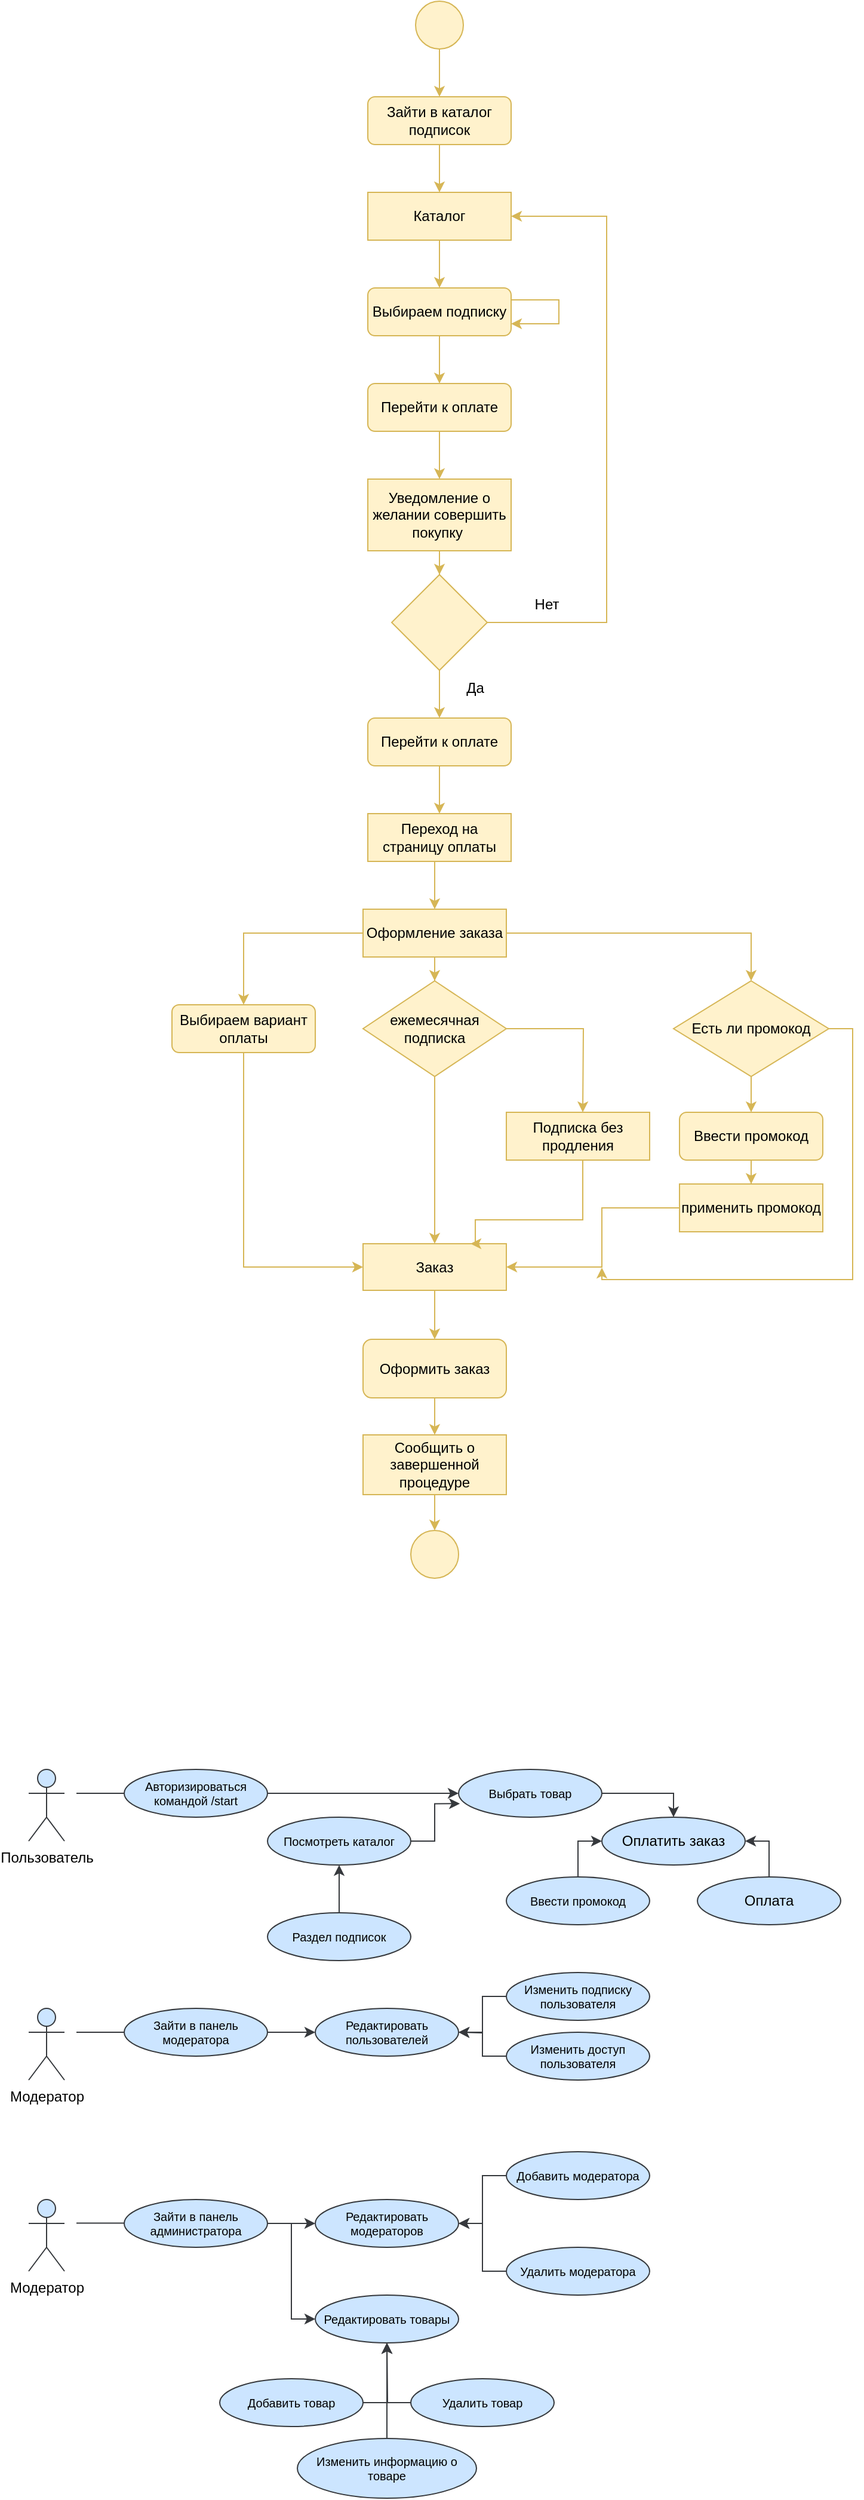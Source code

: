 <mxfile version="21.2.0" type="github">
  <diagram id="C5RBs43oDa-KdzZeNtuy" name="Page-1">
    <mxGraphModel dx="1311" dy="750" grid="1" gridSize="10" guides="1" tooltips="1" connect="1" arrows="1" fold="1" page="1" pageScale="1" pageWidth="827" pageHeight="1169" math="0" shadow="0">
      <root>
        <mxCell id="WIyWlLk6GJQsqaUBKTNV-0" />
        <mxCell id="WIyWlLk6GJQsqaUBKTNV-1" parent="WIyWlLk6GJQsqaUBKTNV-0" />
        <mxCell id="kF7ES35YBefr3OrdqdtW-0" value="" style="ellipse;whiteSpace=wrap;html=1;aspect=fixed;fillColor=#fff2cc;strokeColor=#d6b656;" vertex="1" parent="WIyWlLk6GJQsqaUBKTNV-1">
          <mxGeometry x="404" width="40" height="40" as="geometry" />
        </mxCell>
        <mxCell id="kF7ES35YBefr3OrdqdtW-1" value="" style="endArrow=classic;html=1;rounded=0;exitX=0.5;exitY=1;exitDx=0;exitDy=0;fillColor=#fff2cc;strokeColor=#d6b656;" edge="1" parent="WIyWlLk6GJQsqaUBKTNV-1" source="kF7ES35YBefr3OrdqdtW-0" target="kF7ES35YBefr3OrdqdtW-2">
          <mxGeometry width="50" height="50" relative="1" as="geometry">
            <mxPoint x="374" y="190" as="sourcePoint" />
            <mxPoint x="424" y="80" as="targetPoint" />
          </mxGeometry>
        </mxCell>
        <mxCell id="kF7ES35YBefr3OrdqdtW-5" style="edgeStyle=orthogonalEdgeStyle;rounded=0;orthogonalLoop=1;jettySize=auto;html=1;entryX=0.5;entryY=0;entryDx=0;entryDy=0;fillColor=#fff2cc;strokeColor=#d6b656;" edge="1" parent="WIyWlLk6GJQsqaUBKTNV-1" source="kF7ES35YBefr3OrdqdtW-2" target="kF7ES35YBefr3OrdqdtW-3">
          <mxGeometry relative="1" as="geometry" />
        </mxCell>
        <mxCell id="kF7ES35YBefr3OrdqdtW-2" value="Зайти в каталог подписок" style="rounded=1;whiteSpace=wrap;html=1;fillColor=#fff2cc;strokeColor=#d6b656;" vertex="1" parent="WIyWlLk6GJQsqaUBKTNV-1">
          <mxGeometry x="364" y="80" width="120" height="40" as="geometry" />
        </mxCell>
        <mxCell id="kF7ES35YBefr3OrdqdtW-3" value="Каталог" style="rounded=0;whiteSpace=wrap;html=1;fillColor=#fff2cc;strokeColor=#d6b656;" vertex="1" parent="WIyWlLk6GJQsqaUBKTNV-1">
          <mxGeometry x="364" y="160" width="120" height="40" as="geometry" />
        </mxCell>
        <mxCell id="kF7ES35YBefr3OrdqdtW-6" value="" style="endArrow=classic;html=1;rounded=0;exitX=0.5;exitY=1;exitDx=0;exitDy=0;fillColor=#fff2cc;strokeColor=#d6b656;" edge="1" parent="WIyWlLk6GJQsqaUBKTNV-1" source="kF7ES35YBefr3OrdqdtW-3">
          <mxGeometry width="50" height="50" relative="1" as="geometry">
            <mxPoint x="314" y="310" as="sourcePoint" />
            <mxPoint x="424" y="240" as="targetPoint" />
          </mxGeometry>
        </mxCell>
        <mxCell id="kF7ES35YBefr3OrdqdtW-7" value="Выбираем подписку" style="rounded=1;whiteSpace=wrap;html=1;fillColor=#fff2cc;strokeColor=#d6b656;" vertex="1" parent="WIyWlLk6GJQsqaUBKTNV-1">
          <mxGeometry x="364" y="240" width="120" height="40" as="geometry" />
        </mxCell>
        <mxCell id="kF7ES35YBefr3OrdqdtW-8" value="" style="endArrow=classic;html=1;rounded=0;exitX=1;exitY=0.25;exitDx=0;exitDy=0;entryX=1;entryY=0.75;entryDx=0;entryDy=0;fillColor=#fff2cc;strokeColor=#d6b656;" edge="1" parent="WIyWlLk6GJQsqaUBKTNV-1" source="kF7ES35YBefr3OrdqdtW-7" target="kF7ES35YBefr3OrdqdtW-7">
          <mxGeometry width="50" height="50" relative="1" as="geometry">
            <mxPoint x="314" y="310" as="sourcePoint" />
            <mxPoint x="364" y="260" as="targetPoint" />
            <Array as="points">
              <mxPoint x="524" y="250" />
              <mxPoint x="524" y="260" />
              <mxPoint x="524" y="270" />
            </Array>
          </mxGeometry>
        </mxCell>
        <mxCell id="kF7ES35YBefr3OrdqdtW-9" value="" style="endArrow=classic;html=1;rounded=0;exitX=0.5;exitY=1;exitDx=0;exitDy=0;fillColor=#fff2cc;strokeColor=#d6b656;" edge="1" parent="WIyWlLk6GJQsqaUBKTNV-1" source="kF7ES35YBefr3OrdqdtW-7">
          <mxGeometry width="50" height="50" relative="1" as="geometry">
            <mxPoint x="314" y="310" as="sourcePoint" />
            <mxPoint x="424" y="320" as="targetPoint" />
          </mxGeometry>
        </mxCell>
        <mxCell id="kF7ES35YBefr3OrdqdtW-12" style="edgeStyle=orthogonalEdgeStyle;rounded=0;orthogonalLoop=1;jettySize=auto;html=1;entryX=0.5;entryY=0;entryDx=0;entryDy=0;fillColor=#fff2cc;strokeColor=#d6b656;" edge="1" parent="WIyWlLk6GJQsqaUBKTNV-1" source="kF7ES35YBefr3OrdqdtW-10" target="kF7ES35YBefr3OrdqdtW-11">
          <mxGeometry relative="1" as="geometry" />
        </mxCell>
        <mxCell id="kF7ES35YBefr3OrdqdtW-10" value="Перейти к оплате" style="rounded=1;whiteSpace=wrap;html=1;fillColor=#fff2cc;strokeColor=#d6b656;" vertex="1" parent="WIyWlLk6GJQsqaUBKTNV-1">
          <mxGeometry x="364" y="320" width="120" height="40" as="geometry" />
        </mxCell>
        <mxCell id="kF7ES35YBefr3OrdqdtW-14" style="edgeStyle=orthogonalEdgeStyle;rounded=0;orthogonalLoop=1;jettySize=auto;html=1;entryX=0.5;entryY=0;entryDx=0;entryDy=0;fillColor=#fff2cc;strokeColor=#d6b656;" edge="1" parent="WIyWlLk6GJQsqaUBKTNV-1" source="kF7ES35YBefr3OrdqdtW-11" target="kF7ES35YBefr3OrdqdtW-13">
          <mxGeometry relative="1" as="geometry" />
        </mxCell>
        <mxCell id="kF7ES35YBefr3OrdqdtW-11" value="Уведомление о желании совершить покупку&amp;nbsp;" style="rounded=0;whiteSpace=wrap;html=1;fillColor=#fff2cc;strokeColor=#d6b656;" vertex="1" parent="WIyWlLk6GJQsqaUBKTNV-1">
          <mxGeometry x="364" y="400" width="120" height="60" as="geometry" />
        </mxCell>
        <mxCell id="kF7ES35YBefr3OrdqdtW-15" style="edgeStyle=orthogonalEdgeStyle;rounded=0;orthogonalLoop=1;jettySize=auto;html=1;entryX=1;entryY=0.5;entryDx=0;entryDy=0;fillColor=#fff2cc;strokeColor=#d6b656;" edge="1" parent="WIyWlLk6GJQsqaUBKTNV-1" source="kF7ES35YBefr3OrdqdtW-13" target="kF7ES35YBefr3OrdqdtW-3">
          <mxGeometry relative="1" as="geometry">
            <Array as="points">
              <mxPoint x="564" y="520" />
              <mxPoint x="564" y="180" />
            </Array>
          </mxGeometry>
        </mxCell>
        <mxCell id="kF7ES35YBefr3OrdqdtW-18" style="edgeStyle=orthogonalEdgeStyle;rounded=0;orthogonalLoop=1;jettySize=auto;html=1;entryX=0.5;entryY=0;entryDx=0;entryDy=0;fillColor=#fff2cc;strokeColor=#d6b656;" edge="1" parent="WIyWlLk6GJQsqaUBKTNV-1" source="kF7ES35YBefr3OrdqdtW-13" target="kF7ES35YBefr3OrdqdtW-17">
          <mxGeometry relative="1" as="geometry" />
        </mxCell>
        <mxCell id="kF7ES35YBefr3OrdqdtW-13" value="" style="rhombus;whiteSpace=wrap;html=1;fillColor=#fff2cc;strokeColor=#d6b656;" vertex="1" parent="WIyWlLk6GJQsqaUBKTNV-1">
          <mxGeometry x="384" y="480" width="80" height="80" as="geometry" />
        </mxCell>
        <mxCell id="kF7ES35YBefr3OrdqdtW-16" value="Нет" style="text;html=1;align=center;verticalAlign=middle;whiteSpace=wrap;rounded=0;" vertex="1" parent="WIyWlLk6GJQsqaUBKTNV-1">
          <mxGeometry x="484" y="490" width="60" height="30" as="geometry" />
        </mxCell>
        <mxCell id="kF7ES35YBefr3OrdqdtW-21" style="edgeStyle=orthogonalEdgeStyle;rounded=0;orthogonalLoop=1;jettySize=auto;html=1;entryX=0.5;entryY=0;entryDx=0;entryDy=0;fillColor=#fff2cc;strokeColor=#d6b656;" edge="1" parent="WIyWlLk6GJQsqaUBKTNV-1" source="kF7ES35YBefr3OrdqdtW-17" target="kF7ES35YBefr3OrdqdtW-20">
          <mxGeometry relative="1" as="geometry" />
        </mxCell>
        <mxCell id="kF7ES35YBefr3OrdqdtW-17" value="Перейти к оплате" style="rounded=1;whiteSpace=wrap;html=1;fillColor=#fff2cc;strokeColor=#d6b656;" vertex="1" parent="WIyWlLk6GJQsqaUBKTNV-1">
          <mxGeometry x="364" y="600" width="120" height="40" as="geometry" />
        </mxCell>
        <mxCell id="kF7ES35YBefr3OrdqdtW-19" value="Да" style="text;html=1;align=center;verticalAlign=middle;whiteSpace=wrap;rounded=0;" vertex="1" parent="WIyWlLk6GJQsqaUBKTNV-1">
          <mxGeometry x="424" y="560" width="60" height="30" as="geometry" />
        </mxCell>
        <mxCell id="kF7ES35YBefr3OrdqdtW-23" style="edgeStyle=orthogonalEdgeStyle;rounded=0;orthogonalLoop=1;jettySize=auto;html=1;entryX=0.5;entryY=0;entryDx=0;entryDy=0;fillColor=#fff2cc;strokeColor=#d6b656;" edge="1" parent="WIyWlLk6GJQsqaUBKTNV-1" source="kF7ES35YBefr3OrdqdtW-20" target="kF7ES35YBefr3OrdqdtW-22">
          <mxGeometry relative="1" as="geometry">
            <Array as="points">
              <mxPoint x="420" y="740" />
              <mxPoint x="420" y="740" />
            </Array>
          </mxGeometry>
        </mxCell>
        <mxCell id="kF7ES35YBefr3OrdqdtW-20" value="Переход на страницу оплаты" style="rounded=0;whiteSpace=wrap;html=1;fillColor=#fff2cc;strokeColor=#d6b656;" vertex="1" parent="WIyWlLk6GJQsqaUBKTNV-1">
          <mxGeometry x="364" y="680" width="120" height="40" as="geometry" />
        </mxCell>
        <mxCell id="kF7ES35YBefr3OrdqdtW-25" style="edgeStyle=orthogonalEdgeStyle;rounded=0;orthogonalLoop=1;jettySize=auto;html=1;entryX=0.5;entryY=0;entryDx=0;entryDy=0;fillColor=#fff2cc;strokeColor=#d6b656;" edge="1" parent="WIyWlLk6GJQsqaUBKTNV-1" source="kF7ES35YBefr3OrdqdtW-22" target="kF7ES35YBefr3OrdqdtW-24">
          <mxGeometry relative="1" as="geometry" />
        </mxCell>
        <mxCell id="kF7ES35YBefr3OrdqdtW-27" style="edgeStyle=orthogonalEdgeStyle;rounded=0;orthogonalLoop=1;jettySize=auto;html=1;entryX=0.5;entryY=0;entryDx=0;entryDy=0;fillColor=#fff2cc;strokeColor=#d6b656;" edge="1" parent="WIyWlLk6GJQsqaUBKTNV-1" source="kF7ES35YBefr3OrdqdtW-22" target="kF7ES35YBefr3OrdqdtW-26">
          <mxGeometry relative="1" as="geometry" />
        </mxCell>
        <mxCell id="kF7ES35YBefr3OrdqdtW-44" style="edgeStyle=orthogonalEdgeStyle;rounded=0;orthogonalLoop=1;jettySize=auto;html=1;entryX=0.5;entryY=0;entryDx=0;entryDy=0;fillColor=#fff2cc;strokeColor=#d6b656;" edge="1" parent="WIyWlLk6GJQsqaUBKTNV-1" source="kF7ES35YBefr3OrdqdtW-22" target="kF7ES35YBefr3OrdqdtW-42">
          <mxGeometry relative="1" as="geometry" />
        </mxCell>
        <mxCell id="kF7ES35YBefr3OrdqdtW-22" value="Оформление заказа" style="rounded=0;whiteSpace=wrap;html=1;fillColor=#fff2cc;strokeColor=#d6b656;" vertex="1" parent="WIyWlLk6GJQsqaUBKTNV-1">
          <mxGeometry x="360" y="760" width="120" height="40" as="geometry" />
        </mxCell>
        <mxCell id="kF7ES35YBefr3OrdqdtW-51" style="edgeStyle=orthogonalEdgeStyle;rounded=0;orthogonalLoop=1;jettySize=auto;html=1;entryX=0;entryY=0.5;entryDx=0;entryDy=0;fillColor=#fff2cc;strokeColor=#d6b656;" edge="1" parent="WIyWlLk6GJQsqaUBKTNV-1" source="kF7ES35YBefr3OrdqdtW-24" target="kF7ES35YBefr3OrdqdtW-30">
          <mxGeometry relative="1" as="geometry">
            <Array as="points">
              <mxPoint x="260" y="1060" />
            </Array>
          </mxGeometry>
        </mxCell>
        <mxCell id="kF7ES35YBefr3OrdqdtW-24" value="Выбираем вариант оплаты" style="rounded=1;whiteSpace=wrap;html=1;fillColor=#fff2cc;strokeColor=#d6b656;" vertex="1" parent="WIyWlLk6GJQsqaUBKTNV-1">
          <mxGeometry x="200" y="840" width="120" height="40" as="geometry" />
        </mxCell>
        <mxCell id="kF7ES35YBefr3OrdqdtW-31" style="edgeStyle=orthogonalEdgeStyle;rounded=0;orthogonalLoop=1;jettySize=auto;html=1;entryX=0.5;entryY=0;entryDx=0;entryDy=0;fillColor=#fff2cc;strokeColor=#d6b656;" edge="1" parent="WIyWlLk6GJQsqaUBKTNV-1" source="kF7ES35YBefr3OrdqdtW-26" target="kF7ES35YBefr3OrdqdtW-30">
          <mxGeometry relative="1" as="geometry" />
        </mxCell>
        <mxCell id="kF7ES35YBefr3OrdqdtW-36" style="edgeStyle=orthogonalEdgeStyle;rounded=0;orthogonalLoop=1;jettySize=auto;html=1;fillColor=#fff2cc;strokeColor=#d6b656;" edge="1" parent="WIyWlLk6GJQsqaUBKTNV-1" source="kF7ES35YBefr3OrdqdtW-26">
          <mxGeometry relative="1" as="geometry">
            <mxPoint x="544" y="930" as="targetPoint" />
          </mxGeometry>
        </mxCell>
        <mxCell id="kF7ES35YBefr3OrdqdtW-26" value="ежемесячная подписка" style="rhombus;whiteSpace=wrap;html=1;fillColor=#fff2cc;strokeColor=#d6b656;" vertex="1" parent="WIyWlLk6GJQsqaUBKTNV-1">
          <mxGeometry x="360" y="820" width="120" height="80" as="geometry" />
        </mxCell>
        <mxCell id="kF7ES35YBefr3OrdqdtW-60" style="edgeStyle=orthogonalEdgeStyle;rounded=0;orthogonalLoop=1;jettySize=auto;html=1;fillColor=#fff2cc;strokeColor=#d6b656;" edge="1" parent="WIyWlLk6GJQsqaUBKTNV-1" source="kF7ES35YBefr3OrdqdtW-30" target="kF7ES35YBefr3OrdqdtW-55">
          <mxGeometry relative="1" as="geometry" />
        </mxCell>
        <mxCell id="kF7ES35YBefr3OrdqdtW-30" value="Заказ" style="rounded=0;whiteSpace=wrap;html=1;fillColor=#fff2cc;strokeColor=#d6b656;" vertex="1" parent="WIyWlLk6GJQsqaUBKTNV-1">
          <mxGeometry x="360" y="1040" width="120" height="39" as="geometry" />
        </mxCell>
        <mxCell id="kF7ES35YBefr3OrdqdtW-40" style="edgeStyle=orthogonalEdgeStyle;rounded=0;orthogonalLoop=1;jettySize=auto;html=1;entryX=0.75;entryY=0;entryDx=0;entryDy=0;fillColor=#fff2cc;strokeColor=#d6b656;" edge="1" parent="WIyWlLk6GJQsqaUBKTNV-1" source="kF7ES35YBefr3OrdqdtW-32" target="kF7ES35YBefr3OrdqdtW-30">
          <mxGeometry relative="1" as="geometry">
            <Array as="points">
              <mxPoint x="544" y="1020" />
              <mxPoint x="454" y="1020" />
            </Array>
          </mxGeometry>
        </mxCell>
        <mxCell id="kF7ES35YBefr3OrdqdtW-32" value="Подписка без продления" style="rounded=0;whiteSpace=wrap;html=1;fillColor=#fff2cc;strokeColor=#d6b656;" vertex="1" parent="WIyWlLk6GJQsqaUBKTNV-1">
          <mxGeometry x="480" y="930" width="120" height="40" as="geometry" />
        </mxCell>
        <mxCell id="kF7ES35YBefr3OrdqdtW-47" style="edgeStyle=orthogonalEdgeStyle;rounded=0;orthogonalLoop=1;jettySize=auto;html=1;entryX=0.5;entryY=0;entryDx=0;entryDy=0;fillColor=#fff2cc;strokeColor=#d6b656;" edge="1" parent="WIyWlLk6GJQsqaUBKTNV-1" source="kF7ES35YBefr3OrdqdtW-42" target="kF7ES35YBefr3OrdqdtW-45">
          <mxGeometry relative="1" as="geometry" />
        </mxCell>
        <mxCell id="kF7ES35YBefr3OrdqdtW-50" style="edgeStyle=orthogonalEdgeStyle;rounded=0;orthogonalLoop=1;jettySize=auto;html=1;fillColor=#fff2cc;strokeColor=#d6b656;" edge="1" parent="WIyWlLk6GJQsqaUBKTNV-1" source="kF7ES35YBefr3OrdqdtW-42">
          <mxGeometry relative="1" as="geometry">
            <mxPoint x="560" y="1060" as="targetPoint" />
            <Array as="points">
              <mxPoint x="770" y="860" />
              <mxPoint x="770" y="1070" />
              <mxPoint x="560" y="1070" />
            </Array>
          </mxGeometry>
        </mxCell>
        <mxCell id="kF7ES35YBefr3OrdqdtW-42" value="Есть ли промокод" style="rhombus;whiteSpace=wrap;html=1;fillColor=#fff2cc;strokeColor=#d6b656;" vertex="1" parent="WIyWlLk6GJQsqaUBKTNV-1">
          <mxGeometry x="620" y="820" width="130" height="80" as="geometry" />
        </mxCell>
        <mxCell id="kF7ES35YBefr3OrdqdtW-48" style="edgeStyle=orthogonalEdgeStyle;rounded=0;orthogonalLoop=1;jettySize=auto;html=1;fillColor=#fff2cc;strokeColor=#d6b656;" edge="1" parent="WIyWlLk6GJQsqaUBKTNV-1" source="kF7ES35YBefr3OrdqdtW-45" target="kF7ES35YBefr3OrdqdtW-46">
          <mxGeometry relative="1" as="geometry" />
        </mxCell>
        <mxCell id="kF7ES35YBefr3OrdqdtW-45" value="Ввести промокод" style="rounded=1;whiteSpace=wrap;html=1;fillColor=#fff2cc;strokeColor=#d6b656;" vertex="1" parent="WIyWlLk6GJQsqaUBKTNV-1">
          <mxGeometry x="625" y="930" width="120" height="40" as="geometry" />
        </mxCell>
        <mxCell id="kF7ES35YBefr3OrdqdtW-49" style="edgeStyle=orthogonalEdgeStyle;rounded=0;orthogonalLoop=1;jettySize=auto;html=1;entryX=1;entryY=0.5;entryDx=0;entryDy=0;fillColor=#fff2cc;strokeColor=#d6b656;" edge="1" parent="WIyWlLk6GJQsqaUBKTNV-1" source="kF7ES35YBefr3OrdqdtW-46" target="kF7ES35YBefr3OrdqdtW-30">
          <mxGeometry relative="1" as="geometry">
            <Array as="points">
              <mxPoint x="560" y="1010" />
              <mxPoint x="560" y="1059" />
            </Array>
          </mxGeometry>
        </mxCell>
        <mxCell id="kF7ES35YBefr3OrdqdtW-46" value="применить промокод" style="rounded=0;whiteSpace=wrap;html=1;fillColor=#fff2cc;strokeColor=#d6b656;" vertex="1" parent="WIyWlLk6GJQsqaUBKTNV-1">
          <mxGeometry x="625" y="990" width="120" height="40" as="geometry" />
        </mxCell>
        <mxCell id="kF7ES35YBefr3OrdqdtW-59" style="edgeStyle=orthogonalEdgeStyle;rounded=0;orthogonalLoop=1;jettySize=auto;html=1;entryX=0.5;entryY=0;entryDx=0;entryDy=0;fillColor=#fff2cc;strokeColor=#d6b656;" edge="1" parent="WIyWlLk6GJQsqaUBKTNV-1" source="kF7ES35YBefr3OrdqdtW-55" target="kF7ES35YBefr3OrdqdtW-57">
          <mxGeometry relative="1" as="geometry" />
        </mxCell>
        <mxCell id="kF7ES35YBefr3OrdqdtW-55" value="Оформить заказ" style="rounded=1;whiteSpace=wrap;html=1;fillColor=#fff2cc;strokeColor=#d6b656;" vertex="1" parent="WIyWlLk6GJQsqaUBKTNV-1">
          <mxGeometry x="360" y="1120" width="120" height="49" as="geometry" />
        </mxCell>
        <mxCell id="kF7ES35YBefr3OrdqdtW-62" style="edgeStyle=orthogonalEdgeStyle;rounded=0;orthogonalLoop=1;jettySize=auto;html=1;entryX=0.5;entryY=0;entryDx=0;entryDy=0;fillColor=#fff2cc;strokeColor=#d6b656;" edge="1" parent="WIyWlLk6GJQsqaUBKTNV-1" source="kF7ES35YBefr3OrdqdtW-57" target="kF7ES35YBefr3OrdqdtW-61">
          <mxGeometry relative="1" as="geometry" />
        </mxCell>
        <mxCell id="kF7ES35YBefr3OrdqdtW-57" value="Сообщить о завершенной процедуре" style="rounded=0;whiteSpace=wrap;html=1;fillColor=#fff2cc;strokeColor=#d6b656;" vertex="1" parent="WIyWlLk6GJQsqaUBKTNV-1">
          <mxGeometry x="360" y="1200" width="120" height="50" as="geometry" />
        </mxCell>
        <mxCell id="kF7ES35YBefr3OrdqdtW-61" value="" style="ellipse;whiteSpace=wrap;html=1;aspect=fixed;fillColor=#fff2cc;strokeColor=#d6b656;" vertex="1" parent="WIyWlLk6GJQsqaUBKTNV-1">
          <mxGeometry x="400" y="1280" width="40" height="40" as="geometry" />
        </mxCell>
        <mxCell id="kF7ES35YBefr3OrdqdtW-65" value="Пользователь" style="shape=umlActor;verticalLabelPosition=bottom;verticalAlign=top;html=1;outlineConnect=0;fillColor=#cce5ff;strokeColor=#36393d;" vertex="1" parent="WIyWlLk6GJQsqaUBKTNV-1">
          <mxGeometry x="80" y="1480" width="30" height="60" as="geometry" />
        </mxCell>
        <mxCell id="kF7ES35YBefr3OrdqdtW-79" style="edgeStyle=orthogonalEdgeStyle;rounded=0;orthogonalLoop=1;jettySize=auto;html=1;entryX=0;entryY=0.5;entryDx=0;entryDy=0;fillColor=#cce5ff;strokeColor=#36393d;" edge="1" parent="WIyWlLk6GJQsqaUBKTNV-1" source="kF7ES35YBefr3OrdqdtW-68" target="kF7ES35YBefr3OrdqdtW-71">
          <mxGeometry relative="1" as="geometry" />
        </mxCell>
        <mxCell id="kF7ES35YBefr3OrdqdtW-68" value="Авторизироваться командой /start" style="ellipse;whiteSpace=wrap;html=1;fontSize=10;fillColor=#cce5ff;strokeColor=#36393d;" vertex="1" parent="WIyWlLk6GJQsqaUBKTNV-1">
          <mxGeometry x="160" y="1480" width="120" height="40" as="geometry" />
        </mxCell>
        <mxCell id="kF7ES35YBefr3OrdqdtW-80" style="edgeStyle=orthogonalEdgeStyle;rounded=0;orthogonalLoop=1;jettySize=auto;html=1;entryX=0.009;entryY=0.717;entryDx=0;entryDy=0;entryPerimeter=0;fillColor=#cce5ff;strokeColor=#36393d;" edge="1" parent="WIyWlLk6GJQsqaUBKTNV-1" source="kF7ES35YBefr3OrdqdtW-69" target="kF7ES35YBefr3OrdqdtW-71">
          <mxGeometry relative="1" as="geometry" />
        </mxCell>
        <mxCell id="kF7ES35YBefr3OrdqdtW-69" value="Посмотреть каталог" style="ellipse;whiteSpace=wrap;html=1;fontSize=10;fillColor=#cce5ff;strokeColor=#36393d;" vertex="1" parent="WIyWlLk6GJQsqaUBKTNV-1">
          <mxGeometry x="280" y="1520" width="120" height="40" as="geometry" />
        </mxCell>
        <mxCell id="kF7ES35YBefr3OrdqdtW-70" value="" style="endArrow=none;html=1;rounded=0;exitX=0;exitY=0.5;exitDx=0;exitDy=0;fillColor=#cce5ff;strokeColor=#36393d;" edge="1" parent="WIyWlLk6GJQsqaUBKTNV-1" source="kF7ES35YBefr3OrdqdtW-68">
          <mxGeometry width="50" height="50" relative="1" as="geometry">
            <mxPoint x="380" y="1540" as="sourcePoint" />
            <mxPoint x="120" y="1500" as="targetPoint" />
          </mxGeometry>
        </mxCell>
        <mxCell id="kF7ES35YBefr3OrdqdtW-75" style="edgeStyle=orthogonalEdgeStyle;rounded=0;orthogonalLoop=1;jettySize=auto;html=1;entryX=0.5;entryY=0;entryDx=0;entryDy=0;fillColor=#cce5ff;strokeColor=#36393d;" edge="1" parent="WIyWlLk6GJQsqaUBKTNV-1" source="kF7ES35YBefr3OrdqdtW-71" target="kF7ES35YBefr3OrdqdtW-72">
          <mxGeometry relative="1" as="geometry">
            <mxPoint x="620" y="1510" as="targetPoint" />
            <Array as="points">
              <mxPoint x="620" y="1500" />
            </Array>
          </mxGeometry>
        </mxCell>
        <mxCell id="kF7ES35YBefr3OrdqdtW-71" value="Выбрать товар" style="ellipse;whiteSpace=wrap;html=1;fontSize=10;fillColor=#cce5ff;strokeColor=#36393d;" vertex="1" parent="WIyWlLk6GJQsqaUBKTNV-1">
          <mxGeometry x="440" y="1480" width="120" height="40" as="geometry" />
        </mxCell>
        <mxCell id="kF7ES35YBefr3OrdqdtW-72" value="Оплатить заказ" style="ellipse;whiteSpace=wrap;html=1;fillColor=#cce5ff;strokeColor=#36393d;" vertex="1" parent="WIyWlLk6GJQsqaUBKTNV-1">
          <mxGeometry x="560" y="1520" width="120" height="40" as="geometry" />
        </mxCell>
        <mxCell id="kF7ES35YBefr3OrdqdtW-74" style="edgeStyle=orthogonalEdgeStyle;rounded=0;orthogonalLoop=1;jettySize=auto;html=1;entryX=0;entryY=0.5;entryDx=0;entryDy=0;fillColor=#cce5ff;strokeColor=#36393d;" edge="1" parent="WIyWlLk6GJQsqaUBKTNV-1" source="kF7ES35YBefr3OrdqdtW-73" target="kF7ES35YBefr3OrdqdtW-72">
          <mxGeometry relative="1" as="geometry">
            <mxPoint x="540" y="1540" as="targetPoint" />
          </mxGeometry>
        </mxCell>
        <mxCell id="kF7ES35YBefr3OrdqdtW-73" value="Ввести промокод" style="ellipse;whiteSpace=wrap;html=1;fontSize=10;fillColor=#cce5ff;strokeColor=#36393d;" vertex="1" parent="WIyWlLk6GJQsqaUBKTNV-1">
          <mxGeometry x="480" y="1570" width="120" height="40" as="geometry" />
        </mxCell>
        <mxCell id="kF7ES35YBefr3OrdqdtW-78" style="edgeStyle=orthogonalEdgeStyle;rounded=0;orthogonalLoop=1;jettySize=auto;html=1;entryX=1;entryY=0.5;entryDx=0;entryDy=0;fillColor=#cce5ff;strokeColor=#36393d;" edge="1" parent="WIyWlLk6GJQsqaUBKTNV-1" source="kF7ES35YBefr3OrdqdtW-77" target="kF7ES35YBefr3OrdqdtW-72">
          <mxGeometry relative="1" as="geometry" />
        </mxCell>
        <mxCell id="kF7ES35YBefr3OrdqdtW-77" value="Оплата" style="ellipse;whiteSpace=wrap;html=1;fillColor=#cce5ff;strokeColor=#36393d;" vertex="1" parent="WIyWlLk6GJQsqaUBKTNV-1">
          <mxGeometry x="640" y="1570" width="120" height="40" as="geometry" />
        </mxCell>
        <mxCell id="kF7ES35YBefr3OrdqdtW-83" style="edgeStyle=orthogonalEdgeStyle;rounded=0;orthogonalLoop=1;jettySize=auto;html=1;entryX=0.5;entryY=1;entryDx=0;entryDy=0;fillColor=#cce5ff;strokeColor=#36393d;" edge="1" parent="WIyWlLk6GJQsqaUBKTNV-1" source="kF7ES35YBefr3OrdqdtW-82" target="kF7ES35YBefr3OrdqdtW-69">
          <mxGeometry relative="1" as="geometry" />
        </mxCell>
        <mxCell id="kF7ES35YBefr3OrdqdtW-82" value="Раздел подписок" style="ellipse;whiteSpace=wrap;html=1;fontSize=10;fillColor=#cce5ff;strokeColor=#36393d;" vertex="1" parent="WIyWlLk6GJQsqaUBKTNV-1">
          <mxGeometry x="280" y="1600" width="120" height="40" as="geometry" />
        </mxCell>
        <mxCell id="kF7ES35YBefr3OrdqdtW-84" value="Модератор" style="shape=umlActor;verticalLabelPosition=bottom;verticalAlign=top;html=1;outlineConnect=0;fillColor=#cce5ff;strokeColor=#36393d;" vertex="1" parent="WIyWlLk6GJQsqaUBKTNV-1">
          <mxGeometry x="80" y="1680" width="30" height="60" as="geometry" />
        </mxCell>
        <mxCell id="kF7ES35YBefr3OrdqdtW-92" style="edgeStyle=orthogonalEdgeStyle;rounded=0;orthogonalLoop=1;jettySize=auto;html=1;entryX=0;entryY=0.5;entryDx=0;entryDy=0;fillColor=#cce5ff;strokeColor=#36393d;" edge="1" parent="WIyWlLk6GJQsqaUBKTNV-1" source="kF7ES35YBefr3OrdqdtW-87" target="kF7ES35YBefr3OrdqdtW-89">
          <mxGeometry relative="1" as="geometry" />
        </mxCell>
        <mxCell id="kF7ES35YBefr3OrdqdtW-87" value="Зайти в панель модератора" style="ellipse;whiteSpace=wrap;html=1;fontSize=10;fillColor=#cce5ff;strokeColor=#36393d;" vertex="1" parent="WIyWlLk6GJQsqaUBKTNV-1">
          <mxGeometry x="160" y="1680" width="120" height="40" as="geometry" />
        </mxCell>
        <mxCell id="kF7ES35YBefr3OrdqdtW-88" value="" style="endArrow=none;html=1;rounded=0;exitX=0;exitY=0.5;exitDx=0;exitDy=0;fillColor=#cce5ff;strokeColor=#36393d;" edge="1" parent="WIyWlLk6GJQsqaUBKTNV-1" source="kF7ES35YBefr3OrdqdtW-87">
          <mxGeometry width="50" height="50" relative="1" as="geometry">
            <mxPoint x="270" y="1660" as="sourcePoint" />
            <mxPoint x="120" y="1700" as="targetPoint" />
          </mxGeometry>
        </mxCell>
        <mxCell id="kF7ES35YBefr3OrdqdtW-89" value="Редактировать пользователей" style="ellipse;whiteSpace=wrap;html=1;fontSize=10;fillColor=#cce5ff;strokeColor=#36393d;" vertex="1" parent="WIyWlLk6GJQsqaUBKTNV-1">
          <mxGeometry x="320" y="1680" width="120" height="40" as="geometry" />
        </mxCell>
        <mxCell id="kF7ES35YBefr3OrdqdtW-95" style="edgeStyle=orthogonalEdgeStyle;rounded=0;orthogonalLoop=1;jettySize=auto;html=1;entryX=1;entryY=0.5;entryDx=0;entryDy=0;fillColor=#cce5ff;strokeColor=#36393d;" edge="1" parent="WIyWlLk6GJQsqaUBKTNV-1" source="kF7ES35YBefr3OrdqdtW-90" target="kF7ES35YBefr3OrdqdtW-89">
          <mxGeometry relative="1" as="geometry" />
        </mxCell>
        <mxCell id="kF7ES35YBefr3OrdqdtW-90" value="Изменить подписку пользователя" style="ellipse;whiteSpace=wrap;html=1;fontSize=10;fillColor=#cce5ff;strokeColor=#36393d;" vertex="1" parent="WIyWlLk6GJQsqaUBKTNV-1">
          <mxGeometry x="480" y="1650" width="120" height="40" as="geometry" />
        </mxCell>
        <mxCell id="kF7ES35YBefr3OrdqdtW-96" style="edgeStyle=orthogonalEdgeStyle;rounded=0;orthogonalLoop=1;jettySize=auto;html=1;fillColor=#cce5ff;strokeColor=#36393d;" edge="1" parent="WIyWlLk6GJQsqaUBKTNV-1" source="kF7ES35YBefr3OrdqdtW-91">
          <mxGeometry relative="1" as="geometry">
            <mxPoint x="440" y="1700" as="targetPoint" />
          </mxGeometry>
        </mxCell>
        <mxCell id="kF7ES35YBefr3OrdqdtW-91" value="Изменить доступ пользователя" style="ellipse;whiteSpace=wrap;html=1;fontSize=10;fillColor=#cce5ff;strokeColor=#36393d;" vertex="1" parent="WIyWlLk6GJQsqaUBKTNV-1">
          <mxGeometry x="480" y="1700" width="120" height="40" as="geometry" />
        </mxCell>
        <mxCell id="kF7ES35YBefr3OrdqdtW-97" value="Модератор" style="shape=umlActor;verticalLabelPosition=bottom;verticalAlign=top;html=1;outlineConnect=0;fillColor=#cce5ff;strokeColor=#36393d;" vertex="1" parent="WIyWlLk6GJQsqaUBKTNV-1">
          <mxGeometry x="80" y="1840" width="30" height="60" as="geometry" />
        </mxCell>
        <mxCell id="kF7ES35YBefr3OrdqdtW-105" style="edgeStyle=orthogonalEdgeStyle;rounded=0;orthogonalLoop=1;jettySize=auto;html=1;entryX=0;entryY=0.5;entryDx=0;entryDy=0;fillColor=#cce5ff;strokeColor=#36393d;" edge="1" parent="WIyWlLk6GJQsqaUBKTNV-1" source="kF7ES35YBefr3OrdqdtW-98" target="kF7ES35YBefr3OrdqdtW-100">
          <mxGeometry relative="1" as="geometry" />
        </mxCell>
        <mxCell id="kF7ES35YBefr3OrdqdtW-114" style="edgeStyle=orthogonalEdgeStyle;rounded=0;orthogonalLoop=1;jettySize=auto;html=1;entryX=0;entryY=0.5;entryDx=0;entryDy=0;fillColor=#cce5ff;strokeColor=#36393d;" edge="1" parent="WIyWlLk6GJQsqaUBKTNV-1" source="kF7ES35YBefr3OrdqdtW-98" target="kF7ES35YBefr3OrdqdtW-107">
          <mxGeometry relative="1" as="geometry" />
        </mxCell>
        <mxCell id="kF7ES35YBefr3OrdqdtW-98" value="Зайти в панель администратора" style="ellipse;whiteSpace=wrap;html=1;fontSize=10;fillColor=#cce5ff;strokeColor=#36393d;" vertex="1" parent="WIyWlLk6GJQsqaUBKTNV-1">
          <mxGeometry x="160" y="1840" width="120" height="40" as="geometry" />
        </mxCell>
        <mxCell id="kF7ES35YBefr3OrdqdtW-100" value="Редактировать модераторов" style="ellipse;whiteSpace=wrap;html=1;fontSize=10;fillColor=#cce5ff;strokeColor=#36393d;" vertex="1" parent="WIyWlLk6GJQsqaUBKTNV-1">
          <mxGeometry x="320" y="1840" width="120" height="40" as="geometry" />
        </mxCell>
        <mxCell id="kF7ES35YBefr3OrdqdtW-104" style="edgeStyle=orthogonalEdgeStyle;rounded=0;orthogonalLoop=1;jettySize=auto;html=1;entryX=1;entryY=0.5;entryDx=0;entryDy=0;fillColor=#cce5ff;strokeColor=#36393d;" edge="1" parent="WIyWlLk6GJQsqaUBKTNV-1" source="kF7ES35YBefr3OrdqdtW-101" target="kF7ES35YBefr3OrdqdtW-100">
          <mxGeometry relative="1" as="geometry" />
        </mxCell>
        <mxCell id="kF7ES35YBefr3OrdqdtW-101" value="Добавить модератора" style="ellipse;whiteSpace=wrap;html=1;fontSize=10;fillColor=#cce5ff;strokeColor=#36393d;" vertex="1" parent="WIyWlLk6GJQsqaUBKTNV-1">
          <mxGeometry x="480" y="1800" width="120" height="40" as="geometry" />
        </mxCell>
        <mxCell id="kF7ES35YBefr3OrdqdtW-103" style="edgeStyle=orthogonalEdgeStyle;rounded=0;orthogonalLoop=1;jettySize=auto;html=1;entryX=1;entryY=0.5;entryDx=0;entryDy=0;fillColor=#cce5ff;strokeColor=#36393d;" edge="1" parent="WIyWlLk6GJQsqaUBKTNV-1" source="kF7ES35YBefr3OrdqdtW-102" target="kF7ES35YBefr3OrdqdtW-100">
          <mxGeometry relative="1" as="geometry" />
        </mxCell>
        <mxCell id="kF7ES35YBefr3OrdqdtW-102" value="Удалить модератора" style="ellipse;whiteSpace=wrap;html=1;fontSize=10;fillColor=#cce5ff;strokeColor=#36393d;" vertex="1" parent="WIyWlLk6GJQsqaUBKTNV-1">
          <mxGeometry x="480" y="1880" width="120" height="40" as="geometry" />
        </mxCell>
        <mxCell id="kF7ES35YBefr3OrdqdtW-106" value="" style="endArrow=none;html=1;rounded=0;exitX=0;exitY=0.5;exitDx=0;exitDy=0;fillColor=#cce5ff;strokeColor=#36393d;" edge="1" parent="WIyWlLk6GJQsqaUBKTNV-1">
          <mxGeometry width="50" height="50" relative="1" as="geometry">
            <mxPoint x="160" y="1859.72" as="sourcePoint" />
            <mxPoint x="120" y="1859.72" as="targetPoint" />
          </mxGeometry>
        </mxCell>
        <mxCell id="kF7ES35YBefr3OrdqdtW-107" value="Редактировать товары" style="ellipse;whiteSpace=wrap;html=1;fontSize=10;fillColor=#cce5ff;strokeColor=#36393d;" vertex="1" parent="WIyWlLk6GJQsqaUBKTNV-1">
          <mxGeometry x="320" y="1920" width="120" height="40" as="geometry" />
        </mxCell>
        <mxCell id="kF7ES35YBefr3OrdqdtW-113" style="edgeStyle=orthogonalEdgeStyle;rounded=0;orthogonalLoop=1;jettySize=auto;html=1;fillColor=#cce5ff;strokeColor=#36393d;" edge="1" parent="WIyWlLk6GJQsqaUBKTNV-1" source="kF7ES35YBefr3OrdqdtW-108">
          <mxGeometry relative="1" as="geometry">
            <mxPoint x="380" y="1960.0" as="targetPoint" />
          </mxGeometry>
        </mxCell>
        <mxCell id="kF7ES35YBefr3OrdqdtW-108" value="Добавить товар" style="ellipse;whiteSpace=wrap;html=1;fontSize=10;fillColor=#cce5ff;strokeColor=#36393d;" vertex="1" parent="WIyWlLk6GJQsqaUBKTNV-1">
          <mxGeometry x="240" y="1990" width="120" height="40" as="geometry" />
        </mxCell>
        <mxCell id="kF7ES35YBefr3OrdqdtW-112" style="edgeStyle=orthogonalEdgeStyle;rounded=0;orthogonalLoop=1;jettySize=auto;html=1;fillColor=#cce5ff;strokeColor=#36393d;" edge="1" parent="WIyWlLk6GJQsqaUBKTNV-1" source="kF7ES35YBefr3OrdqdtW-109">
          <mxGeometry relative="1" as="geometry">
            <mxPoint x="380" y="1960.0" as="targetPoint" />
          </mxGeometry>
        </mxCell>
        <mxCell id="kF7ES35YBefr3OrdqdtW-109" value="Удалить товар" style="ellipse;whiteSpace=wrap;html=1;fontSize=10;fillColor=#cce5ff;strokeColor=#36393d;" vertex="1" parent="WIyWlLk6GJQsqaUBKTNV-1">
          <mxGeometry x="400" y="1990" width="120" height="40" as="geometry" />
        </mxCell>
        <mxCell id="kF7ES35YBefr3OrdqdtW-111" style="edgeStyle=orthogonalEdgeStyle;rounded=0;orthogonalLoop=1;jettySize=auto;html=1;entryX=0.5;entryY=1;entryDx=0;entryDy=0;fillColor=#cce5ff;strokeColor=#36393d;" edge="1" parent="WIyWlLk6GJQsqaUBKTNV-1" source="kF7ES35YBefr3OrdqdtW-110" target="kF7ES35YBefr3OrdqdtW-107">
          <mxGeometry relative="1" as="geometry" />
        </mxCell>
        <mxCell id="kF7ES35YBefr3OrdqdtW-110" value="Изменить информацию о товаре" style="ellipse;whiteSpace=wrap;html=1;fontSize=10;fillColor=#cce5ff;strokeColor=#36393d;" vertex="1" parent="WIyWlLk6GJQsqaUBKTNV-1">
          <mxGeometry x="305" y="2040" width="150" height="50" as="geometry" />
        </mxCell>
      </root>
    </mxGraphModel>
  </diagram>
</mxfile>
